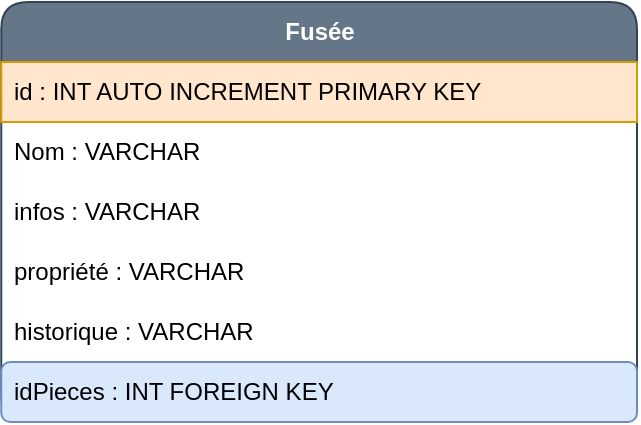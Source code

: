 <mxfile version="20.6.0" type="device"><diagram id="cK7FTuUKstrEK3LstfWY" name="Page-1"><mxGraphModel dx="1635" dy="-331" grid="1" gridSize="10" guides="1" tooltips="1" connect="1" arrows="1" fold="1" page="1" pageScale="1" pageWidth="827" pageHeight="1169" math="0" shadow="0"><root><mxCell id="0"/><mxCell id="1" parent="0"/><mxCell id="w0J5mstSO2Kw9OqTQKXF-1" value="&lt;b&gt;Fusée&lt;/b&gt;" style="swimlane;fontStyle=0;childLayout=stackLayout;horizontal=1;startSize=30;horizontalStack=0;resizeParent=1;resizeParentMax=0;resizeLast=0;collapsible=1;marginBottom=0;whiteSpace=wrap;html=1;rounded=1;fillColor=#647687;fontColor=#ffffff;strokeColor=#314354;" vertex="1" parent="1"><mxGeometry x="340.63" y="1280" width="317.87" height="210" as="geometry"/></mxCell><mxCell id="w0J5mstSO2Kw9OqTQKXF-2" value="id : INT AUTO INCREMENT PRIMARY KEY" style="text;strokeColor=#d79b00;fillColor=#ffe6cc;align=left;verticalAlign=middle;spacingLeft=4;spacingRight=4;overflow=hidden;points=[[0,0.5],[1,0.5]];portConstraint=eastwest;rotatable=0;whiteSpace=wrap;html=1;" vertex="1" parent="w0J5mstSO2Kw9OqTQKXF-1"><mxGeometry y="30" width="317.87" height="30" as="geometry"/></mxCell><mxCell id="w0J5mstSO2Kw9OqTQKXF-3" value="Nom : VARCHAR" style="text;strokeColor=none;fillColor=none;align=left;verticalAlign=middle;spacingLeft=4;spacingRight=4;overflow=hidden;points=[[0,0.5],[1,0.5]];portConstraint=eastwest;rotatable=0;whiteSpace=wrap;html=1;" vertex="1" parent="w0J5mstSO2Kw9OqTQKXF-1"><mxGeometry y="60" width="317.87" height="30" as="geometry"/></mxCell><mxCell id="w0J5mstSO2Kw9OqTQKXF-4" value="infos : VARCHAR" style="text;strokeColor=none;fillColor=none;align=left;verticalAlign=middle;spacingLeft=4;spacingRight=4;overflow=hidden;points=[[0,0.5],[1,0.5]];portConstraint=eastwest;rotatable=0;whiteSpace=wrap;html=1;rounded=1;" vertex="1" parent="w0J5mstSO2Kw9OqTQKXF-1"><mxGeometry y="90" width="317.87" height="30" as="geometry"/></mxCell><mxCell id="w0J5mstSO2Kw9OqTQKXF-5" value="propriété : VARCHAR" style="text;strokeColor=none;fillColor=none;align=left;verticalAlign=middle;spacingLeft=4;spacingRight=4;overflow=hidden;points=[[0,0.5],[1,0.5]];portConstraint=eastwest;rotatable=0;whiteSpace=wrap;html=1;rounded=1;" vertex="1" parent="w0J5mstSO2Kw9OqTQKXF-1"><mxGeometry y="120" width="317.87" height="30" as="geometry"/></mxCell><mxCell id="w0J5mstSO2Kw9OqTQKXF-6" value="historique : VARCHAR" style="text;strokeColor=none;fillColor=none;align=left;verticalAlign=middle;spacingLeft=4;spacingRight=4;overflow=hidden;points=[[0,0.5],[1,0.5]];portConstraint=eastwest;rotatable=0;whiteSpace=wrap;html=1;rounded=1;" vertex="1" parent="w0J5mstSO2Kw9OqTQKXF-1"><mxGeometry y="150" width="317.87" height="30" as="geometry"/></mxCell><mxCell id="w0J5mstSO2Kw9OqTQKXF-7" value="idPieces : INT FOREIGN KEY" style="text;strokeColor=#6c8ebf;fillColor=#dae8fc;align=left;verticalAlign=middle;spacingLeft=4;spacingRight=4;overflow=hidden;points=[[0,0.5],[1,0.5]];portConstraint=eastwest;rotatable=0;whiteSpace=wrap;html=1;rounded=1;" vertex="1" parent="w0J5mstSO2Kw9OqTQKXF-1"><mxGeometry y="180" width="317.87" height="30" as="geometry"/></mxCell></root></mxGraphModel></diagram></mxfile>